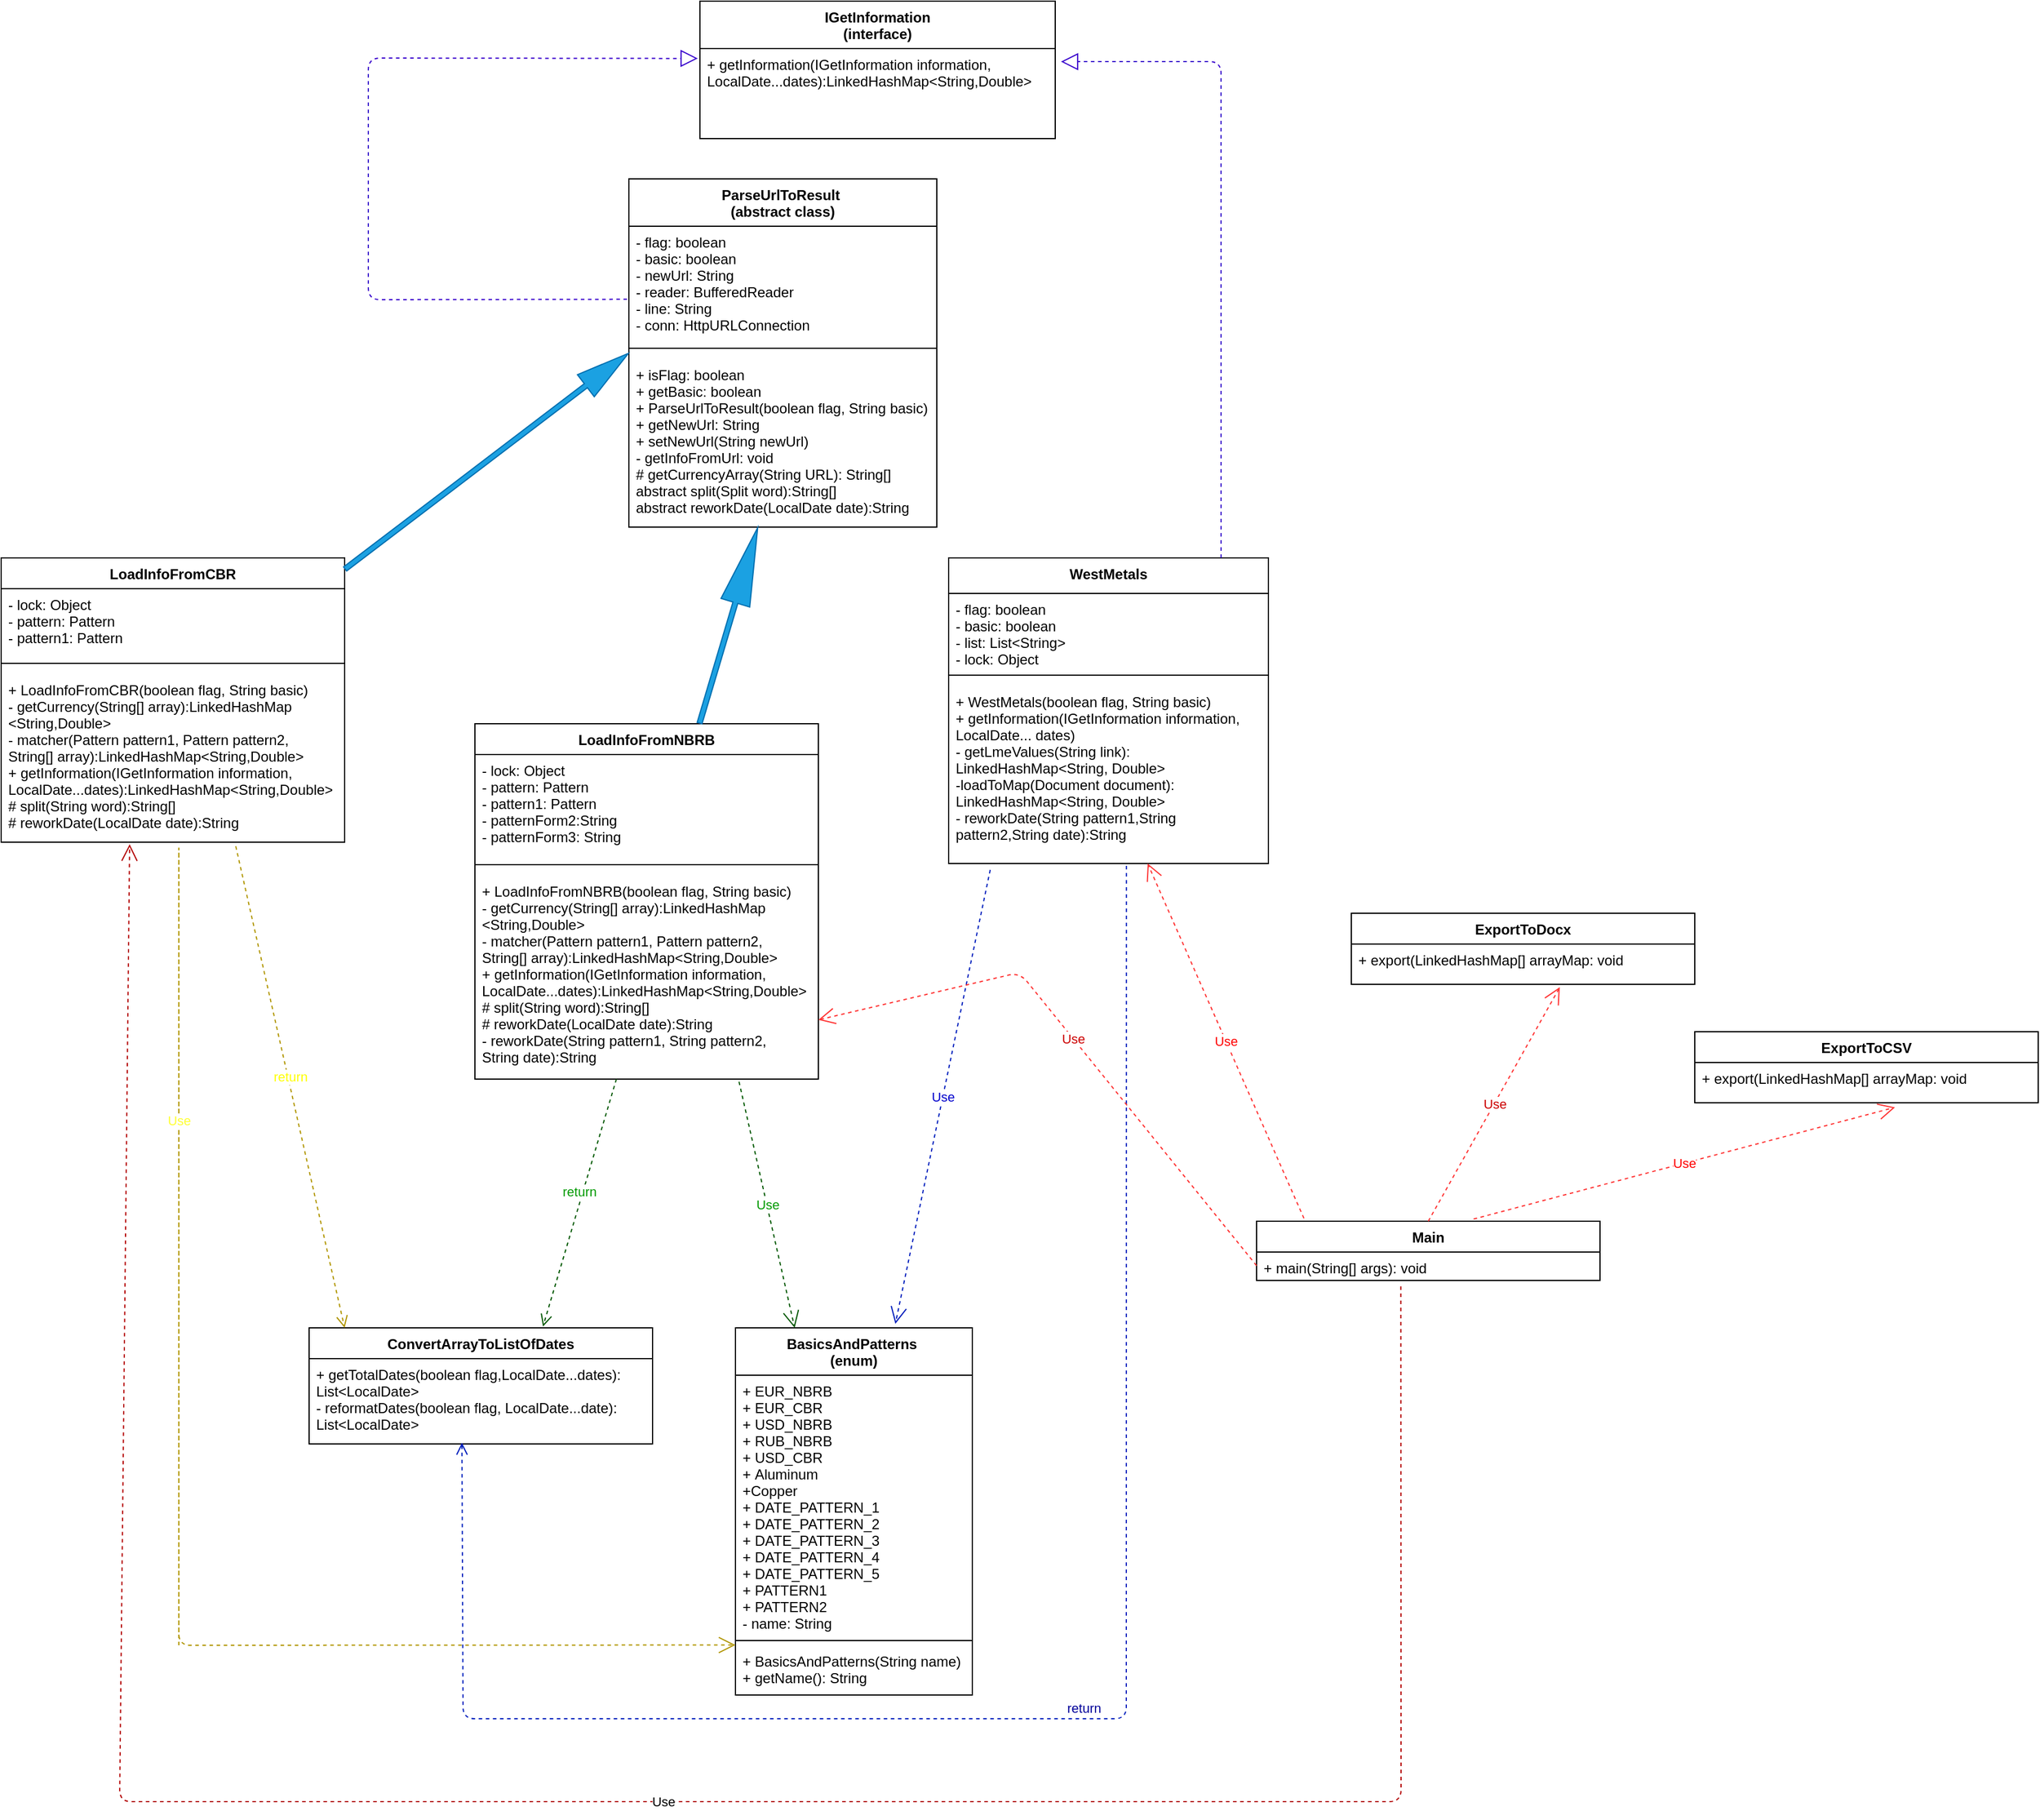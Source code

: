 <mxfile version="14.1.1" type="github">
  <diagram id="C5RBs43oDa-KdzZeNtuy" name="Page-1">
    <mxGraphModel dx="1422" dy="804" grid="1" gridSize="10" guides="1" tooltips="1" connect="1" arrows="1" fold="1" page="1" pageScale="1" pageWidth="2336" pageHeight="1654" math="0" shadow="0">
      <root>
        <mxCell id="WIyWlLk6GJQsqaUBKTNV-0" />
        <mxCell id="WIyWlLk6GJQsqaUBKTNV-1" parent="WIyWlLk6GJQsqaUBKTNV-0" />
        <mxCell id="CNIMvo6aaIRVUeu3jZsD-0" value="ParseUrlToResult &#xa;(abstract class)" style="swimlane;fontStyle=1;align=center;verticalAlign=top;childLayout=stackLayout;horizontal=1;startSize=40;horizontalStack=0;resizeParent=1;resizeParentMax=0;resizeLast=0;collapsible=1;marginBottom=0;" parent="WIyWlLk6GJQsqaUBKTNV-1" vertex="1">
          <mxGeometry x="620" y="180" width="260" height="294" as="geometry" />
        </mxCell>
        <mxCell id="CNIMvo6aaIRVUeu3jZsD-1" value="- flag: boolean&#xa;- basic: boolean&#xa;- newUrl: String&#xa;- reader: BufferedReader&#xa;- line: String&#xa;- conn: HttpURLConnection&#xa;" style="text;strokeColor=none;fillColor=none;align=left;verticalAlign=top;spacingLeft=4;spacingRight=4;overflow=hidden;rotatable=0;points=[[0,0.5],[1,0.5]];portConstraint=eastwest;" parent="CNIMvo6aaIRVUeu3jZsD-0" vertex="1">
          <mxGeometry y="40" width="260" height="94" as="geometry" />
        </mxCell>
        <mxCell id="CNIMvo6aaIRVUeu3jZsD-2" value="" style="line;strokeWidth=1;fillColor=none;align=left;verticalAlign=middle;spacingTop=-1;spacingLeft=3;spacingRight=3;rotatable=0;labelPosition=right;points=[];portConstraint=eastwest;" parent="CNIMvo6aaIRVUeu3jZsD-0" vertex="1">
          <mxGeometry y="134" width="260" height="18" as="geometry" />
        </mxCell>
        <mxCell id="CNIMvo6aaIRVUeu3jZsD-3" value="+ isFlag: boolean&#xa;+ getBasic: boolean&#xa;+ ParseUrlToResult(boolean flag, String basic)&#xa;+ getNewUrl: String&#xa;+ setNewUrl(String newUrl) &#xa;- getInfoFromUrl: void&#xa;# getCurrencyArray(String URL): String[]&#xa;abstract split(Split word):String[]&#xa;abstract reworkDate(LocalDate date):String" style="text;strokeColor=none;fillColor=none;align=left;verticalAlign=top;spacingLeft=4;spacingRight=4;overflow=hidden;rotatable=0;points=[[0,0.5],[1,0.5]];portConstraint=eastwest;" parent="CNIMvo6aaIRVUeu3jZsD-0" vertex="1">
          <mxGeometry y="152" width="260" height="142" as="geometry" />
        </mxCell>
        <mxCell id="CNIMvo6aaIRVUeu3jZsD-4" value="LoadInfoFromCBR" style="swimlane;fontStyle=1;align=center;verticalAlign=top;childLayout=stackLayout;horizontal=1;startSize=26;horizontalStack=0;resizeParent=1;resizeParentMax=0;resizeLast=0;collapsible=1;marginBottom=0;labelBackgroundColor=#FFFFFF;" parent="WIyWlLk6GJQsqaUBKTNV-1" vertex="1">
          <mxGeometry x="90" y="500" width="290" height="240" as="geometry" />
        </mxCell>
        <mxCell id="CNIMvo6aaIRVUeu3jZsD-5" value="- lock: Object&#xa;- pattern: Pattern&#xa;- pattern1: Pattern&#xa;&#xa;" style="text;strokeColor=none;fillColor=none;align=left;verticalAlign=top;spacingLeft=4;spacingRight=4;overflow=hidden;rotatable=0;points=[[0,0.5],[1,0.5]];portConstraint=eastwest;" parent="CNIMvo6aaIRVUeu3jZsD-4" vertex="1">
          <mxGeometry y="26" width="290" height="54" as="geometry" />
        </mxCell>
        <mxCell id="CNIMvo6aaIRVUeu3jZsD-6" value="" style="line;strokeWidth=1;fillColor=none;align=left;verticalAlign=middle;spacingTop=-1;spacingLeft=3;spacingRight=3;rotatable=0;labelPosition=right;points=[];portConstraint=eastwest;" parent="CNIMvo6aaIRVUeu3jZsD-4" vertex="1">
          <mxGeometry y="80" width="290" height="18" as="geometry" />
        </mxCell>
        <mxCell id="CNIMvo6aaIRVUeu3jZsD-7" value="+ LoadInfoFromCBR(boolean flag, String basic)&#xa;- getCurrency(String[] array):LinkedHashMap&#xa;&lt;String,Double&gt;&#xa;- matcher(Pattern pattern1, Pattern pattern2, &#xa;String[] array):LinkedHashMap&lt;String,Double&gt;&#xa;+ getInformation(IGetInformation information, &#xa;LocalDate...dates):LinkedHashMap&lt;String,Double&gt;&#xa;# split(String word):String[]&#xa;# reworkDate(LocalDate date):String" style="text;strokeColor=none;fillColor=none;align=left;verticalAlign=top;spacingLeft=4;spacingRight=4;overflow=hidden;rotatable=0;points=[[0,0.5],[1,0.5]];portConstraint=eastwest;" parent="CNIMvo6aaIRVUeu3jZsD-4" vertex="1">
          <mxGeometry y="98" width="290" height="142" as="geometry" />
        </mxCell>
        <mxCell id="CNIMvo6aaIRVUeu3jZsD-8" value="LoadInfoFromNBRB" style="swimlane;fontStyle=1;align=center;verticalAlign=top;childLayout=stackLayout;horizontal=1;startSize=26;horizontalStack=0;resizeParent=1;resizeParentMax=0;resizeLast=0;collapsible=1;marginBottom=0;labelBackgroundColor=#FFFFFF;" parent="WIyWlLk6GJQsqaUBKTNV-1" vertex="1">
          <mxGeometry x="490" y="640" width="290" height="300" as="geometry" />
        </mxCell>
        <mxCell id="CNIMvo6aaIRVUeu3jZsD-9" value="- lock: Object&#xa;- pattern: Pattern&#xa;- pattern1: Pattern&#xa;- patternForm2:String&#xa;- patternForm3: String&#xa;" style="text;strokeColor=none;fillColor=none;align=left;verticalAlign=top;spacingLeft=4;spacingRight=4;overflow=hidden;rotatable=0;points=[[0,0.5],[1,0.5]];portConstraint=eastwest;" parent="CNIMvo6aaIRVUeu3jZsD-8" vertex="1">
          <mxGeometry y="26" width="290" height="84" as="geometry" />
        </mxCell>
        <mxCell id="CNIMvo6aaIRVUeu3jZsD-10" value="" style="line;strokeWidth=1;fillColor=none;align=left;verticalAlign=middle;spacingTop=-1;spacingLeft=3;spacingRight=3;rotatable=0;labelPosition=right;points=[];portConstraint=eastwest;" parent="CNIMvo6aaIRVUeu3jZsD-8" vertex="1">
          <mxGeometry y="110" width="290" height="18" as="geometry" />
        </mxCell>
        <mxCell id="CNIMvo6aaIRVUeu3jZsD-11" value="+ LoadInfoFromNBRB(boolean flag, String basic)&#xa;- getCurrency(String[] array):LinkedHashMap&#xa;&lt;String,Double&gt;&#xa;- matcher(Pattern pattern1, Pattern pattern2, &#xa;String[] array):LinkedHashMap&lt;String,Double&gt;&#xa;+ getInformation(IGetInformation information, &#xa;LocalDate...dates):LinkedHashMap&lt;String,Double&gt;&#xa;# split(String word):String[]&#xa;# reworkDate(LocalDate date):String&#xa;- reworkDate(String pattern1, String pattern2, &#xa;String date):String" style="text;strokeColor=none;fillColor=none;align=left;verticalAlign=top;spacingLeft=4;spacingRight=4;overflow=hidden;rotatable=0;points=[[0,0.5],[1,0.5]];portConstraint=eastwest;" parent="CNIMvo6aaIRVUeu3jZsD-8" vertex="1">
          <mxGeometry y="128" width="290" height="172" as="geometry" />
        </mxCell>
        <mxCell id="CNIMvo6aaIRVUeu3jZsD-13" value="IGetInformation&#xa;(interface)" style="swimlane;fontStyle=1;align=center;verticalAlign=top;childLayout=stackLayout;horizontal=1;startSize=40;horizontalStack=0;resizeParent=1;resizeParentMax=0;resizeLast=0;collapsible=1;marginBottom=0;labelBackgroundColor=#FFFFFF;fontColor=#000000;" parent="WIyWlLk6GJQsqaUBKTNV-1" vertex="1">
          <mxGeometry x="680" y="30" width="300" height="116" as="geometry" />
        </mxCell>
        <mxCell id="CNIMvo6aaIRVUeu3jZsD-16" value="+ getInformation(IGetInformation information, &#xa;LocalDate...dates):LinkedHashMap&lt;String,Double&gt;" style="text;strokeColor=none;fillColor=none;align=left;verticalAlign=top;spacingLeft=4;spacingRight=4;overflow=hidden;rotatable=0;points=[[0,0.5],[1,0.5]];portConstraint=eastwest;" parent="CNIMvo6aaIRVUeu3jZsD-13" vertex="1">
          <mxGeometry y="40" width="300" height="76" as="geometry" />
        </mxCell>
        <mxCell id="CNIMvo6aaIRVUeu3jZsD-19" value="ConvertArrayToListOfDates" style="swimlane;fontStyle=1;align=center;verticalAlign=top;childLayout=stackLayout;horizontal=1;startSize=26;horizontalStack=0;resizeParent=1;resizeParentMax=0;resizeLast=0;collapsible=1;marginBottom=0;labelBackgroundColor=#FFFFFF;" parent="WIyWlLk6GJQsqaUBKTNV-1" vertex="1">
          <mxGeometry x="350" y="1150" width="290" height="98" as="geometry" />
        </mxCell>
        <mxCell id="CNIMvo6aaIRVUeu3jZsD-22" value="+ getTotalDates(boolean flag,LocalDate...dates):&#xa;List&lt;LocalDate&gt;&#xa;- reformatDates(boolean flag, LocalDate...date): &#xa;List&lt;LocalDate&gt;" style="text;strokeColor=none;fillColor=none;align=left;verticalAlign=top;spacingLeft=4;spacingRight=4;overflow=hidden;rotatable=0;points=[[0,0.5],[1,0.5]];portConstraint=eastwest;" parent="CNIMvo6aaIRVUeu3jZsD-19" vertex="1">
          <mxGeometry y="26" width="290" height="72" as="geometry" />
        </mxCell>
        <mxCell id="CNIMvo6aaIRVUeu3jZsD-31" value="BasicsAndPatterns &#xa;(enum)" style="swimlane;fontStyle=1;align=center;verticalAlign=top;childLayout=stackLayout;horizontal=1;startSize=40;horizontalStack=0;resizeParent=1;resizeParentMax=0;resizeLast=0;collapsible=1;marginBottom=0;labelBackgroundColor=#FFFFFF;fontColor=#000000;" parent="WIyWlLk6GJQsqaUBKTNV-1" vertex="1">
          <mxGeometry x="710" y="1150" width="200" height="310" as="geometry" />
        </mxCell>
        <mxCell id="CNIMvo6aaIRVUeu3jZsD-32" value="+ EUR_NBRB&#xa;+ EUR_CBR&#xa;+ USD_NBRB&#xa;+ RUB_NBRB&#xa;+ USD_CBR&#xa;+ Aluminum&#xa;+Copper&#xa;+ DATE_PATTERN_1&#xa;+ DATE_PATTERN_2&#xa;+ DATE_PATTERN_3&#xa;+ DATE_PATTERN_4&#xa;+ DATE_PATTERN_5&#xa;+ PATTERN1&#xa;+ PATTERN2&#xa;- name: String" style="text;strokeColor=none;fillColor=none;align=left;verticalAlign=top;spacingLeft=4;spacingRight=4;overflow=hidden;rotatable=0;points=[[0,0.5],[1,0.5]];portConstraint=eastwest;" parent="CNIMvo6aaIRVUeu3jZsD-31" vertex="1">
          <mxGeometry y="40" width="200" height="220" as="geometry" />
        </mxCell>
        <mxCell id="CNIMvo6aaIRVUeu3jZsD-33" value="" style="line;strokeWidth=1;fillColor=none;align=left;verticalAlign=middle;spacingTop=-1;spacingLeft=3;spacingRight=3;rotatable=0;labelPosition=right;points=[];portConstraint=eastwest;" parent="CNIMvo6aaIRVUeu3jZsD-31" vertex="1">
          <mxGeometry y="260" width="200" height="8" as="geometry" />
        </mxCell>
        <mxCell id="CNIMvo6aaIRVUeu3jZsD-34" value="+ BasicsAndPatterns(String name)&#xa;+ getName(): String" style="text;strokeColor=none;fillColor=none;align=left;verticalAlign=top;spacingLeft=4;spacingRight=4;overflow=hidden;rotatable=0;points=[[0,0.5],[1,0.5]];portConstraint=eastwest;" parent="CNIMvo6aaIRVUeu3jZsD-31" vertex="1">
          <mxGeometry y="268" width="200" height="42" as="geometry" />
        </mxCell>
        <mxCell id="CNIMvo6aaIRVUeu3jZsD-35" value="ExportToCSV" style="swimlane;fontStyle=1;align=center;verticalAlign=top;childLayout=stackLayout;horizontal=1;startSize=26;horizontalStack=0;resizeParent=1;resizeParentMax=0;resizeLast=0;collapsible=1;marginBottom=0;labelBackgroundColor=#FFFFFF;" parent="WIyWlLk6GJQsqaUBKTNV-1" vertex="1">
          <mxGeometry x="1520" y="900" width="290" height="60" as="geometry" />
        </mxCell>
        <mxCell id="CNIMvo6aaIRVUeu3jZsD-38" value="+ export(LinkedHashMap[] arrayMap: void&#xa;&#xa;" style="text;strokeColor=none;fillColor=none;align=left;verticalAlign=top;spacingLeft=4;spacingRight=4;overflow=hidden;rotatable=0;points=[[0,0.5],[1,0.5]];portConstraint=eastwest;" parent="CNIMvo6aaIRVUeu3jZsD-35" vertex="1">
          <mxGeometry y="26" width="290" height="34" as="geometry" />
        </mxCell>
        <mxCell id="CNIMvo6aaIRVUeu3jZsD-39" value="ExportToDocx" style="swimlane;fontStyle=1;align=center;verticalAlign=top;childLayout=stackLayout;horizontal=1;startSize=26;horizontalStack=0;resizeParent=1;resizeParentMax=0;resizeLast=0;collapsible=1;marginBottom=0;labelBackgroundColor=#FFFFFF;" parent="WIyWlLk6GJQsqaUBKTNV-1" vertex="1">
          <mxGeometry x="1230" y="800" width="290" height="60" as="geometry" />
        </mxCell>
        <mxCell id="CNIMvo6aaIRVUeu3jZsD-40" value="+ export(LinkedHashMap[] arrayMap: void&#xa;&#xa;" style="text;strokeColor=none;fillColor=none;align=left;verticalAlign=top;spacingLeft=4;spacingRight=4;overflow=hidden;rotatable=0;points=[[0,0.5],[1,0.5]];portConstraint=eastwest;" parent="CNIMvo6aaIRVUeu3jZsD-39" vertex="1">
          <mxGeometry y="26" width="290" height="34" as="geometry" />
        </mxCell>
        <mxCell id="CNIMvo6aaIRVUeu3jZsD-45" value="WestMetals" style="swimlane;fontStyle=1;align=center;verticalAlign=top;childLayout=stackLayout;horizontal=1;startSize=30;horizontalStack=0;resizeParent=1;resizeParentMax=0;resizeLast=0;collapsible=1;marginBottom=0;" parent="WIyWlLk6GJQsqaUBKTNV-1" vertex="1">
          <mxGeometry x="890" y="500" width="270" height="258" as="geometry" />
        </mxCell>
        <mxCell id="CNIMvo6aaIRVUeu3jZsD-46" value="- flag: boolean&#xa;- basic: boolean&#xa;- list: List&lt;String&gt;&#xa;- lock: Object&#xa;" style="text;strokeColor=none;fillColor=none;align=left;verticalAlign=top;spacingLeft=4;spacingRight=4;overflow=hidden;rotatable=0;points=[[0,0.5],[1,0.5]];portConstraint=eastwest;" parent="CNIMvo6aaIRVUeu3jZsD-45" vertex="1">
          <mxGeometry y="30" width="270" height="60" as="geometry" />
        </mxCell>
        <mxCell id="CNIMvo6aaIRVUeu3jZsD-47" value="" style="line;strokeWidth=1;fillColor=none;align=left;verticalAlign=middle;spacingTop=-1;spacingLeft=3;spacingRight=3;rotatable=0;labelPosition=right;points=[];portConstraint=eastwest;" parent="CNIMvo6aaIRVUeu3jZsD-45" vertex="1">
          <mxGeometry y="90" width="270" height="18" as="geometry" />
        </mxCell>
        <mxCell id="CNIMvo6aaIRVUeu3jZsD-48" value="+ WestMetals(boolean flag, String basic)&#xa;+ getInformation(IGetInformation information, &#xa;LocalDate... dates)&#xa;- getLmeValues(String link):&#xa;LinkedHashMap&lt;String, Double&gt;&#xa;-loadToMap(Document document):&#xa;LinkedHashMap&lt;String, Double&gt;&#xa;- reworkDate(String pattern1,String &#xa;pattern2,String date):String" style="text;strokeColor=none;fillColor=none;align=left;verticalAlign=top;spacingLeft=4;spacingRight=4;overflow=hidden;rotatable=0;points=[[0,0.5],[1,0.5]];portConstraint=eastwest;" parent="CNIMvo6aaIRVUeu3jZsD-45" vertex="1">
          <mxGeometry y="108" width="270" height="150" as="geometry" />
        </mxCell>
        <mxCell id="CNIMvo6aaIRVUeu3jZsD-49" value="Main" style="swimlane;fontStyle=1;align=center;verticalAlign=top;childLayout=stackLayout;horizontal=1;startSize=26;horizontalStack=0;resizeParent=1;resizeParentMax=0;resizeLast=0;collapsible=1;marginBottom=0;labelBackgroundColor=#FFFFFF;" parent="WIyWlLk6GJQsqaUBKTNV-1" vertex="1">
          <mxGeometry x="1150" y="1060" width="290" height="50" as="geometry">
            <mxRectangle x="1160" y="710" width="60" height="26" as="alternateBounds" />
          </mxGeometry>
        </mxCell>
        <mxCell id="CNIMvo6aaIRVUeu3jZsD-50" value="+ main(String[] args): void&#xa;&#xa;" style="text;strokeColor=none;fillColor=none;align=left;verticalAlign=top;spacingLeft=4;spacingRight=4;overflow=hidden;rotatable=0;points=[[0,0.5],[1,0.5]];portConstraint=eastwest;" parent="CNIMvo6aaIRVUeu3jZsD-49" vertex="1">
          <mxGeometry y="26" width="290" height="24" as="geometry" />
        </mxCell>
        <mxCell id="CNIMvo6aaIRVUeu3jZsD-52" value="" style="endArrow=block;dashed=1;endFill=0;endSize=12;html=1;fontColor=#000000;entryX=1.016;entryY=0.145;entryDx=0;entryDy=0;entryPerimeter=0;exitX=0.852;exitY=0;exitDx=0;exitDy=0;exitPerimeter=0;fillColor=#6a00ff;strokeColor=#3700CC;" parent="WIyWlLk6GJQsqaUBKTNV-1" source="CNIMvo6aaIRVUeu3jZsD-45" target="CNIMvo6aaIRVUeu3jZsD-16" edge="1">
          <mxGeometry width="160" relative="1" as="geometry">
            <mxPoint x="630" y="304" as="sourcePoint" />
            <mxPoint x="790" y="304" as="targetPoint" />
            <Array as="points">
              <mxPoint x="1120" y="81" />
            </Array>
          </mxGeometry>
        </mxCell>
        <mxCell id="CNIMvo6aaIRVUeu3jZsD-60" value="" style="shape=flexArrow;endArrow=classic;html=1;strokeColor=#006EAF;fontColor=#000000;strokeWidth=1;endSize=14.714;rounded=0;shadow=0;sketch=0;width=4.286;endWidth=18.163;entryX=0;entryY=0.5;entryDx=0;entryDy=0;fillColor=#1ba1e2;" parent="WIyWlLk6GJQsqaUBKTNV-1" source="CNIMvo6aaIRVUeu3jZsD-4" target="CNIMvo6aaIRVUeu3jZsD-0" edge="1">
          <mxGeometry width="50" height="50" relative="1" as="geometry">
            <mxPoint x="347.6" y="501.9" as="sourcePoint" />
            <mxPoint x="10" y="550" as="targetPoint" />
          </mxGeometry>
        </mxCell>
        <mxCell id="CNIMvo6aaIRVUeu3jZsD-61" value="return" style="html=1;verticalAlign=bottom;endArrow=open;dashed=1;endSize=8;shadow=0;strokeColor=#005700;strokeWidth=1;entryX=0.681;entryY=-0.012;entryDx=0;entryDy=0;entryPerimeter=0;fillColor=#008a00;fontColor=#009900;" parent="WIyWlLk6GJQsqaUBKTNV-1" source="CNIMvo6aaIRVUeu3jZsD-11" target="CNIMvo6aaIRVUeu3jZsD-19" edge="1">
          <mxGeometry relative="1" as="geometry">
            <mxPoint x="760" y="740" as="sourcePoint" />
            <mxPoint x="770" y="810" as="targetPoint" />
          </mxGeometry>
        </mxCell>
        <mxCell id="CNIMvo6aaIRVUeu3jZsD-69" value="Use" style="endArrow=open;endSize=12;dashed=1;html=1;shadow=0;strokeColor=#001DBC;strokeWidth=1;exitX=0.13;exitY=1.036;exitDx=0;exitDy=0;exitPerimeter=0;entryX=0.675;entryY=-0.011;entryDx=0;entryDy=0;entryPerimeter=0;fillColor=#0050ef;fontColor=#0000CC;" parent="WIyWlLk6GJQsqaUBKTNV-1" source="CNIMvo6aaIRVUeu3jZsD-48" target="CNIMvo6aaIRVUeu3jZsD-31" edge="1">
          <mxGeometry width="160" relative="1" as="geometry">
            <mxPoint x="980.0" y="689.996" as="sourcePoint" />
            <mxPoint x="1390" y="830" as="targetPoint" />
          </mxGeometry>
        </mxCell>
        <mxCell id="CNIMvo6aaIRVUeu3jZsD-73" value="Use" style="endArrow=open;endSize=12;dashed=1;html=1;shadow=0;strokeWidth=1;entryX=0.607;entryY=1.071;entryDx=0;entryDy=0;entryPerimeter=0;exitX=0.5;exitY=0;exitDx=0;exitDy=0;strokeColor=#FF3333;fontColor=#CC0000;" parent="WIyWlLk6GJQsqaUBKTNV-1" source="CNIMvo6aaIRVUeu3jZsD-49" target="CNIMvo6aaIRVUeu3jZsD-40" edge="1">
          <mxGeometry width="160" relative="1" as="geometry">
            <mxPoint x="1700" y="530" as="sourcePoint" />
            <mxPoint x="1800" y="400" as="targetPoint" />
          </mxGeometry>
        </mxCell>
        <mxCell id="CNIMvo6aaIRVUeu3jZsD-74" value="Use" style="endArrow=open;endSize=12;dashed=1;html=1;shadow=0;strokeWidth=1;entryX=0.583;entryY=1.113;entryDx=0;entryDy=0;entryPerimeter=0;exitX=0.632;exitY=-0.037;exitDx=0;exitDy=0;exitPerimeter=0;strokeColor=#FF3333;fontColor=#FF0000;" parent="WIyWlLk6GJQsqaUBKTNV-1" source="CNIMvo6aaIRVUeu3jZsD-49" target="CNIMvo6aaIRVUeu3jZsD-38" edge="1">
          <mxGeometry width="160" relative="1" as="geometry">
            <mxPoint x="1760" y="370" as="sourcePoint" />
            <mxPoint x="1920" y="370" as="targetPoint" />
          </mxGeometry>
        </mxCell>
        <mxCell id="CNIMvo6aaIRVUeu3jZsD-78" value="" style="shape=flexArrow;endArrow=classic;html=1;strokeColor=#006EAF;strokeWidth=1;endSize=21.7;rounded=0;shadow=0;sketch=0;width=4.286;fontColor=#D4E1F5;fillColor=#1ba1e2;" parent="WIyWlLk6GJQsqaUBKTNV-1" source="CNIMvo6aaIRVUeu3jZsD-8" target="CNIMvo6aaIRVUeu3jZsD-3" edge="1">
          <mxGeometry width="50" height="50" relative="1" as="geometry">
            <mxPoint x="690" y="640" as="sourcePoint" />
            <mxPoint x="571" y="494" as="targetPoint" />
          </mxGeometry>
        </mxCell>
        <mxCell id="CNIMvo6aaIRVUeu3jZsD-80" value="" style="endArrow=block;dashed=1;endFill=0;endSize=12;html=1;fontColor=#000000;exitX=-0.006;exitY=0.656;exitDx=0;exitDy=0;entryX=-0.006;entryY=0.11;entryDx=0;entryDy=0;entryPerimeter=0;exitPerimeter=0;fillColor=#6a00ff;strokeColor=#3700CC;" parent="WIyWlLk6GJQsqaUBKTNV-1" source="CNIMvo6aaIRVUeu3jZsD-1" target="CNIMvo6aaIRVUeu3jZsD-16" edge="1">
          <mxGeometry width="160" relative="1" as="geometry">
            <mxPoint x="920" y="290" as="sourcePoint" />
            <mxPoint x="900" y="140" as="targetPoint" />
            <Array as="points">
              <mxPoint x="400" y="282" />
              <mxPoint x="400" y="260" />
              <mxPoint x="400" y="78" />
            </Array>
          </mxGeometry>
        </mxCell>
        <mxCell id="CNIMvo6aaIRVUeu3jZsD-81" value="return" style="html=1;verticalAlign=bottom;endArrow=open;dashed=1;endSize=8;shadow=0;strokeColor=#B09500;strokeWidth=1;entryX=0.681;entryY=-0.012;entryDx=0;entryDy=0;entryPerimeter=0;exitX=0.683;exitY=1.024;exitDx=0;exitDy=0;exitPerimeter=0;fillColor=#e3c800;fontColor=#FFFF00;" parent="WIyWlLk6GJQsqaUBKTNV-1" source="CNIMvo6aaIRVUeu3jZsD-7" edge="1">
          <mxGeometry relative="1" as="geometry">
            <mxPoint x="441.929" y="941.8" as="sourcePoint" />
            <mxPoint x="380.0" y="1150.0" as="targetPoint" />
          </mxGeometry>
        </mxCell>
        <mxCell id="CNIMvo6aaIRVUeu3jZsD-82" value="return" style="html=1;verticalAlign=bottom;endArrow=open;dashed=1;endSize=8;shadow=0;strokeWidth=1;exitX=0.556;exitY=1.013;exitDx=0;exitDy=0;exitPerimeter=0;entryX=0.445;entryY=0.986;entryDx=0;entryDy=0;entryPerimeter=0;strokeColor=#001DBC;fillColor=#0050ef;fontColor=#000099;" parent="WIyWlLk6GJQsqaUBKTNV-1" source="CNIMvo6aaIRVUeu3jZsD-48" target="CNIMvo6aaIRVUeu3jZsD-22" edge="1">
          <mxGeometry relative="1" as="geometry">
            <mxPoint x="1090" y="809.998" as="sourcePoint" />
            <mxPoint x="450" y="1480" as="targetPoint" />
            <Array as="points">
              <mxPoint x="1040" y="1480" />
              <mxPoint x="480" y="1480" />
            </Array>
          </mxGeometry>
        </mxCell>
        <mxCell id="CNIMvo6aaIRVUeu3jZsD-83" value="Use" style="endArrow=open;endSize=12;dashed=1;html=1;shadow=0;strokeColor=#005700;strokeWidth=1;exitX=0.769;exitY=1.013;exitDx=0;exitDy=0;exitPerimeter=0;entryX=0.25;entryY=0;entryDx=0;entryDy=0;fillColor=#008a00;fontColor=#009900;" parent="WIyWlLk6GJQsqaUBKTNV-1" source="CNIMvo6aaIRVUeu3jZsD-11" target="CNIMvo6aaIRVUeu3jZsD-31" edge="1">
          <mxGeometry width="160" relative="1" as="geometry">
            <mxPoint x="925.1" y="763.36" as="sourcePoint" />
            <mxPoint x="710.0" y="1150.0" as="targetPoint" />
          </mxGeometry>
        </mxCell>
        <mxCell id="CNIMvo6aaIRVUeu3jZsD-84" value="Use" style="endArrow=open;endSize=12;dashed=1;html=1;shadow=0;strokeColor=#B09500;strokeWidth=1;entryX=0.25;entryY=0;entryDx=0;entryDy=0;fillColor=#e3c800;fontColor=#FFFF33;" parent="WIyWlLk6GJQsqaUBKTNV-1" edge="1">
          <mxGeometry width="160" relative="1" as="geometry">
            <mxPoint x="240" y="1418" as="sourcePoint" />
            <mxPoint x="710.0" y="1417.76" as="targetPoint" />
            <Array as="points">
              <mxPoint x="240" y="740" />
              <mxPoint x="240" y="1418" />
            </Array>
          </mxGeometry>
        </mxCell>
        <mxCell id="CNIMvo6aaIRVUeu3jZsD-85" value="Use" style="endArrow=open;endSize=12;dashed=1;html=1;shadow=0;strokeWidth=1;exitX=0.5;exitY=0;exitDx=0;exitDy=0;strokeColor=#FF3333;fontColor=#FF0000;" parent="WIyWlLk6GJQsqaUBKTNV-1" target="CNIMvo6aaIRVUeu3jZsD-48" edge="1">
          <mxGeometry width="160" relative="1" as="geometry">
            <mxPoint x="1190" y="1057.59" as="sourcePoint" />
            <mxPoint x="1301.03" y="860.004" as="targetPoint" />
          </mxGeometry>
        </mxCell>
        <mxCell id="CNIMvo6aaIRVUeu3jZsD-86" value="Use" style="endArrow=open;endSize=12;dashed=1;html=1;shadow=0;strokeWidth=1;fontColor=#000000;exitX=0.42;exitY=1.208;exitDx=0;exitDy=0;exitPerimeter=0;entryX=0.374;entryY=1.012;entryDx=0;entryDy=0;entryPerimeter=0;strokeColor=#B20000;fillColor=#e51400;" parent="WIyWlLk6GJQsqaUBKTNV-1" source="CNIMvo6aaIRVUeu3jZsD-50" target="CNIMvo6aaIRVUeu3jZsD-7" edge="1">
          <mxGeometry x="-0.091" width="160" relative="1" as="geometry">
            <mxPoint x="1261.96" y="1469.59" as="sourcePoint" />
            <mxPoint x="170" y="1550" as="targetPoint" />
            <Array as="points">
              <mxPoint x="1272" y="1550" />
              <mxPoint x="190" y="1550" />
            </Array>
            <mxPoint x="-1" as="offset" />
          </mxGeometry>
        </mxCell>
        <mxCell id="CNIMvo6aaIRVUeu3jZsD-87" value="Use" style="endArrow=open;endSize=12;dashed=1;html=1;shadow=0;strokeWidth=1;exitX=0;exitY=0.75;exitDx=0;exitDy=0;strokeColor=#FF3333;fontColor=#CC0000;" parent="WIyWlLk6GJQsqaUBKTNV-1" source="CNIMvo6aaIRVUeu3jZsD-49" edge="1">
          <mxGeometry width="160" relative="1" as="geometry">
            <mxPoint x="911.96" y="1189.59" as="sourcePoint" />
            <mxPoint x="779.996" y="890" as="targetPoint" />
            <Array as="points">
              <mxPoint x="950" y="850" />
            </Array>
          </mxGeometry>
        </mxCell>
      </root>
    </mxGraphModel>
  </diagram>
</mxfile>
